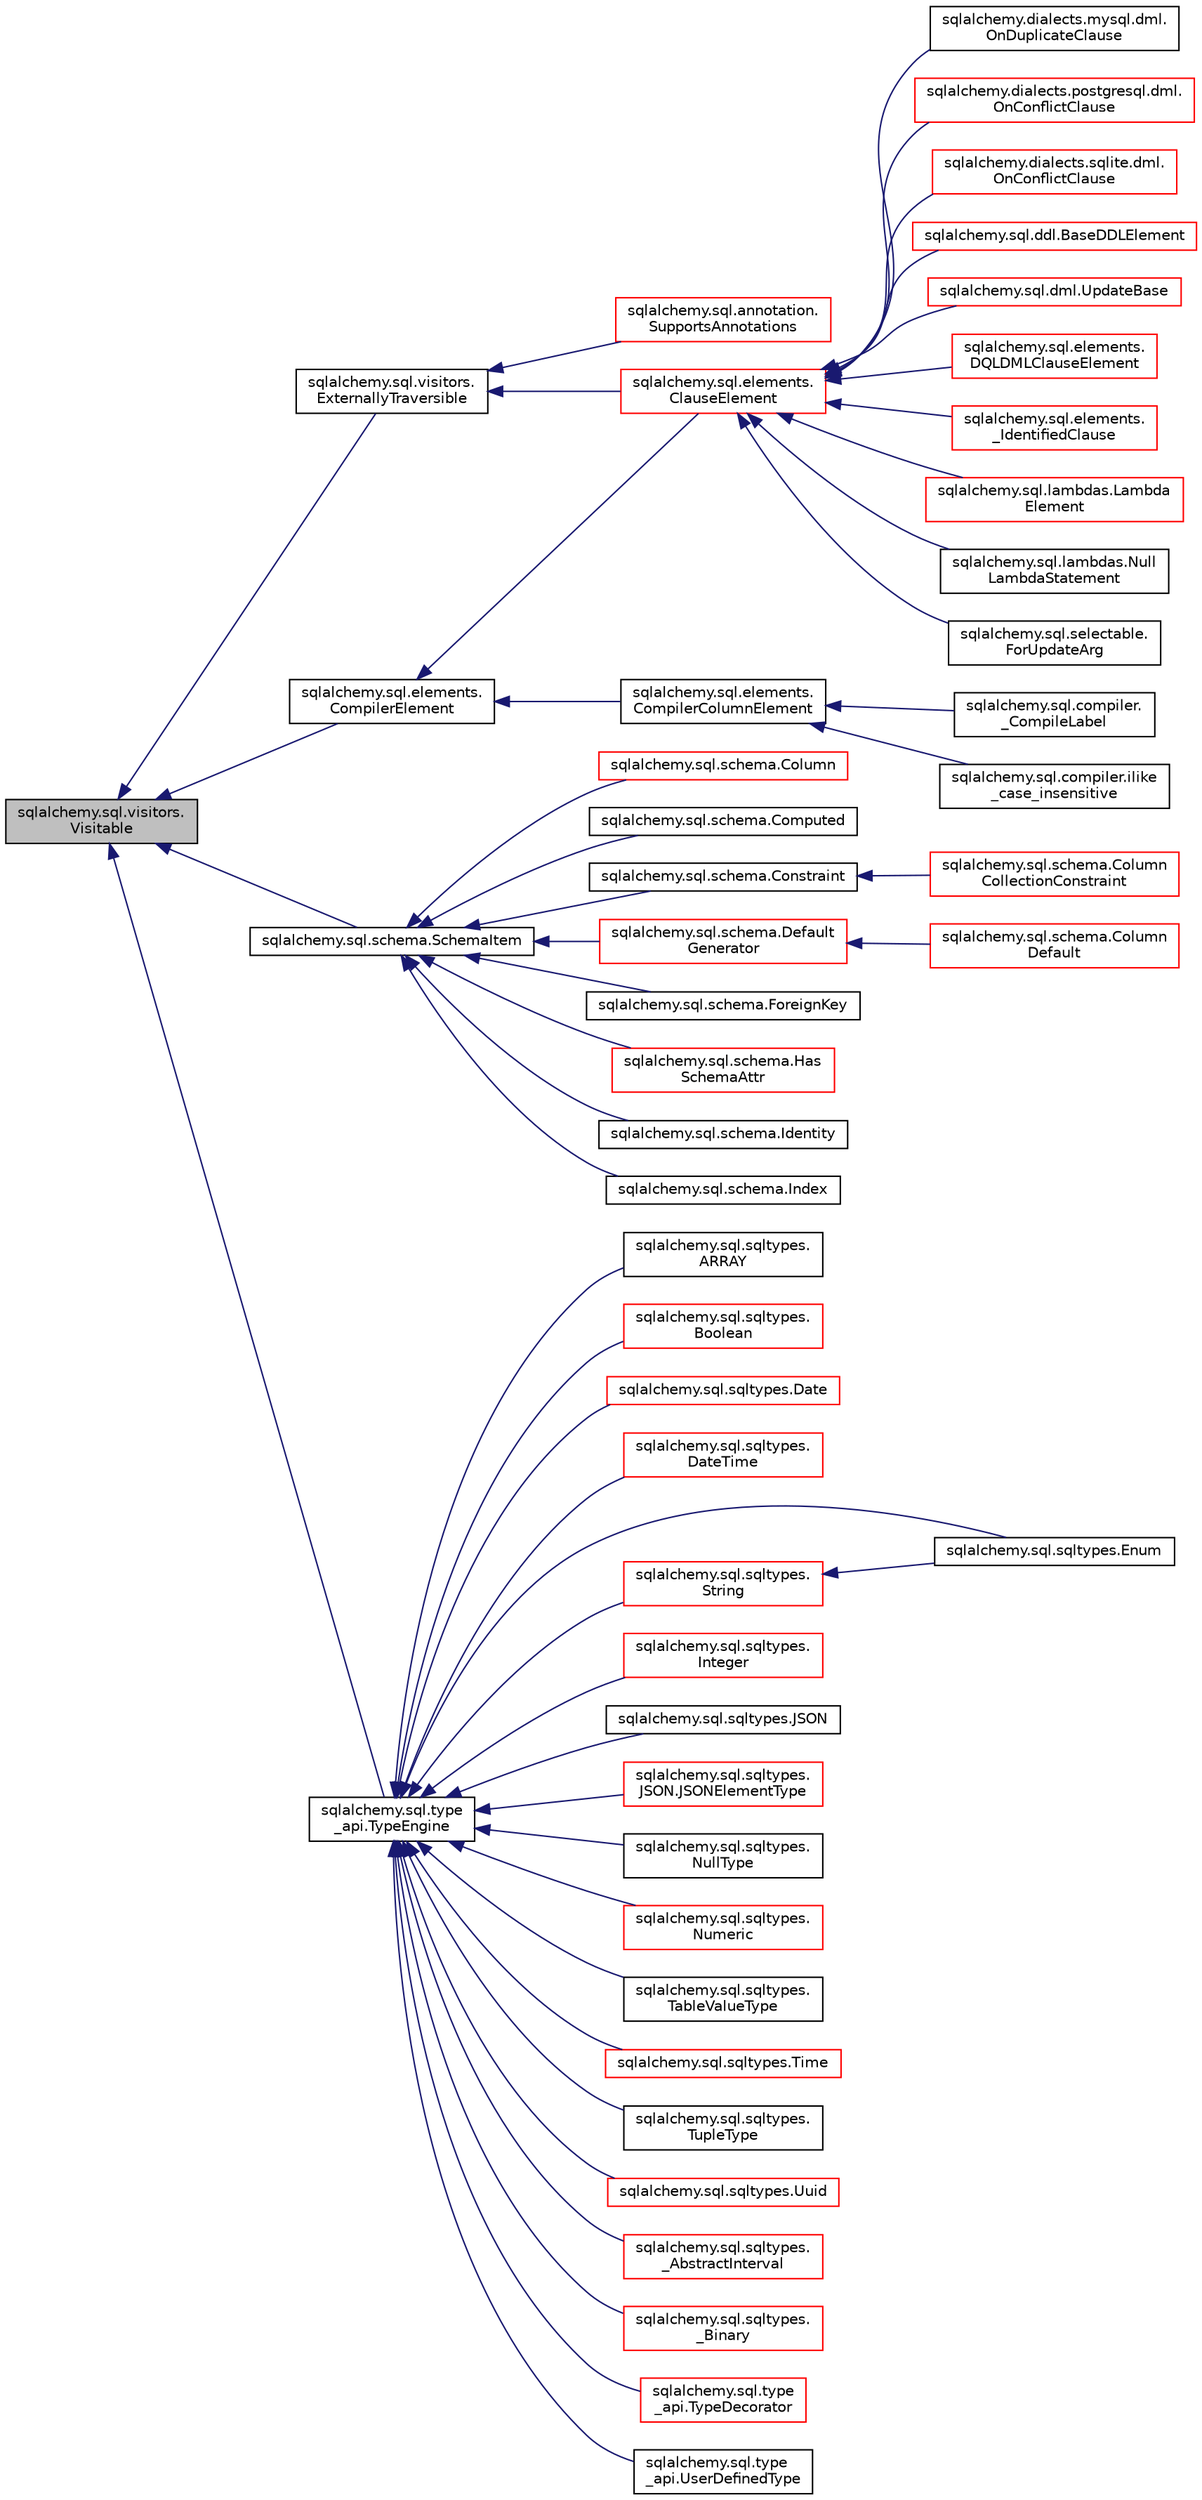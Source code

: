 digraph "sqlalchemy.sql.visitors.Visitable"
{
 // LATEX_PDF_SIZE
  edge [fontname="Helvetica",fontsize="10",labelfontname="Helvetica",labelfontsize="10"];
  node [fontname="Helvetica",fontsize="10",shape=record];
  rankdir="LR";
  Node1 [label="sqlalchemy.sql.visitors.\lVisitable",height=0.2,width=0.4,color="black", fillcolor="grey75", style="filled", fontcolor="black",tooltip=" "];
  Node1 -> Node2 [dir="back",color="midnightblue",fontsize="10",style="solid",fontname="Helvetica"];
  Node2 [label="sqlalchemy.sql.elements.\lCompilerElement",height=0.2,width=0.4,color="black", fillcolor="white", style="filled",URL="$classsqlalchemy_1_1sql_1_1elements_1_1CompilerElement.html",tooltip=" "];
  Node2 -> Node3 [dir="back",color="midnightblue",fontsize="10",style="solid",fontname="Helvetica"];
  Node3 [label="sqlalchemy.sql.elements.\lClauseElement",height=0.2,width=0.4,color="red", fillcolor="white", style="filled",URL="$classsqlalchemy_1_1sql_1_1elements_1_1ClauseElement.html",tooltip=" "];
  Node3 -> Node4 [dir="back",color="midnightblue",fontsize="10",style="solid",fontname="Helvetica"];
  Node4 [label="sqlalchemy.dialects.mysql.dml.\lOnDuplicateClause",height=0.2,width=0.4,color="black", fillcolor="white", style="filled",URL="$classsqlalchemy_1_1dialects_1_1mysql_1_1dml_1_1OnDuplicateClause.html",tooltip=" "];
  Node3 -> Node5 [dir="back",color="midnightblue",fontsize="10",style="solid",fontname="Helvetica"];
  Node5 [label="sqlalchemy.dialects.postgresql.dml.\lOnConflictClause",height=0.2,width=0.4,color="red", fillcolor="white", style="filled",URL="$classsqlalchemy_1_1dialects_1_1postgresql_1_1dml_1_1OnConflictClause.html",tooltip=" "];
  Node3 -> Node8 [dir="back",color="midnightblue",fontsize="10",style="solid",fontname="Helvetica"];
  Node8 [label="sqlalchemy.dialects.sqlite.dml.\lOnConflictClause",height=0.2,width=0.4,color="red", fillcolor="white", style="filled",URL="$classsqlalchemy_1_1dialects_1_1sqlite_1_1dml_1_1OnConflictClause.html",tooltip=" "];
  Node3 -> Node11 [dir="back",color="midnightblue",fontsize="10",style="solid",fontname="Helvetica"];
  Node11 [label="sqlalchemy.sql.ddl.BaseDDLElement",height=0.2,width=0.4,color="red", fillcolor="white", style="filled",URL="$classsqlalchemy_1_1sql_1_1ddl_1_1BaseDDLElement.html",tooltip=" "];
  Node3 -> Node40 [dir="back",color="midnightblue",fontsize="10",style="solid",fontname="Helvetica"];
  Node40 [label="sqlalchemy.sql.dml.UpdateBase",height=0.2,width=0.4,color="red", fillcolor="white", style="filled",URL="$classsqlalchemy_1_1sql_1_1dml_1_1UpdateBase.html",tooltip=" "];
  Node3 -> Node48 [dir="back",color="midnightblue",fontsize="10",style="solid",fontname="Helvetica"];
  Node48 [label="sqlalchemy.sql.elements.\lDQLDMLClauseElement",height=0.2,width=0.4,color="red", fillcolor="white", style="filled",URL="$classsqlalchemy_1_1sql_1_1elements_1_1DQLDMLClauseElement.html",tooltip=" "];
  Node3 -> Node162 [dir="back",color="midnightblue",fontsize="10",style="solid",fontname="Helvetica"];
  Node162 [label="sqlalchemy.sql.elements.\l_IdentifiedClause",height=0.2,width=0.4,color="red", fillcolor="white", style="filled",URL="$classsqlalchemy_1_1sql_1_1elements_1_1__IdentifiedClause.html",tooltip=" "];
  Node3 -> Node166 [dir="back",color="midnightblue",fontsize="10",style="solid",fontname="Helvetica"];
  Node166 [label="sqlalchemy.sql.lambdas.Lambda\lElement",height=0.2,width=0.4,color="red", fillcolor="white", style="filled",URL="$classsqlalchemy_1_1sql_1_1lambdas_1_1LambdaElement.html",tooltip=" "];
  Node3 -> Node170 [dir="back",color="midnightblue",fontsize="10",style="solid",fontname="Helvetica"];
  Node170 [label="sqlalchemy.sql.lambdas.Null\lLambdaStatement",height=0.2,width=0.4,color="black", fillcolor="white", style="filled",URL="$classsqlalchemy_1_1sql_1_1lambdas_1_1NullLambdaStatement.html",tooltip=" "];
  Node3 -> Node171 [dir="back",color="midnightblue",fontsize="10",style="solid",fontname="Helvetica"];
  Node171 [label="sqlalchemy.sql.selectable.\lForUpdateArg",height=0.2,width=0.4,color="black", fillcolor="white", style="filled",URL="$classsqlalchemy_1_1sql_1_1selectable_1_1ForUpdateArg.html",tooltip=" "];
  Node2 -> Node172 [dir="back",color="midnightblue",fontsize="10",style="solid",fontname="Helvetica"];
  Node172 [label="sqlalchemy.sql.elements.\lCompilerColumnElement",height=0.2,width=0.4,color="black", fillcolor="white", style="filled",URL="$classsqlalchemy_1_1sql_1_1elements_1_1CompilerColumnElement.html",tooltip=" "];
  Node172 -> Node173 [dir="back",color="midnightblue",fontsize="10",style="solid",fontname="Helvetica"];
  Node173 [label="sqlalchemy.sql.compiler.\l_CompileLabel",height=0.2,width=0.4,color="black", fillcolor="white", style="filled",URL="$classsqlalchemy_1_1sql_1_1compiler_1_1__CompileLabel.html",tooltip=" "];
  Node172 -> Node174 [dir="back",color="midnightblue",fontsize="10",style="solid",fontname="Helvetica"];
  Node174 [label="sqlalchemy.sql.compiler.ilike\l_case_insensitive",height=0.2,width=0.4,color="black", fillcolor="white", style="filled",URL="$classsqlalchemy_1_1sql_1_1compiler_1_1ilike__case__insensitive.html",tooltip=" "];
  Node1 -> Node175 [dir="back",color="midnightblue",fontsize="10",style="solid",fontname="Helvetica"];
  Node175 [label="sqlalchemy.sql.schema.SchemaItem",height=0.2,width=0.4,color="black", fillcolor="white", style="filled",URL="$classsqlalchemy_1_1sql_1_1schema_1_1SchemaItem.html",tooltip=" "];
  Node175 -> Node65 [dir="back",color="midnightblue",fontsize="10",style="solid",fontname="Helvetica"];
  Node65 [label="sqlalchemy.sql.schema.Column",height=0.2,width=0.4,color="red", fillcolor="white", style="filled",URL="$classsqlalchemy_1_1sql_1_1schema_1_1Column.html",tooltip=" "];
  Node175 -> Node176 [dir="back",color="midnightblue",fontsize="10",style="solid",fontname="Helvetica"];
  Node176 [label="sqlalchemy.sql.schema.Computed",height=0.2,width=0.4,color="black", fillcolor="white", style="filled",URL="$classsqlalchemy_1_1sql_1_1schema_1_1Computed.html",tooltip=" "];
  Node175 -> Node177 [dir="back",color="midnightblue",fontsize="10",style="solid",fontname="Helvetica"];
  Node177 [label="sqlalchemy.sql.schema.Constraint",height=0.2,width=0.4,color="black", fillcolor="white", style="filled",URL="$classsqlalchemy_1_1sql_1_1schema_1_1Constraint.html",tooltip=" "];
  Node177 -> Node178 [dir="back",color="midnightblue",fontsize="10",style="solid",fontname="Helvetica"];
  Node178 [label="sqlalchemy.sql.schema.Column\lCollectionConstraint",height=0.2,width=0.4,color="red", fillcolor="white", style="filled",URL="$classsqlalchemy_1_1sql_1_1schema_1_1ColumnCollectionConstraint.html",tooltip=" "];
  Node175 -> Node184 [dir="back",color="midnightblue",fontsize="10",style="solid",fontname="Helvetica"];
  Node184 [label="sqlalchemy.sql.schema.Default\lGenerator",height=0.2,width=0.4,color="red", fillcolor="white", style="filled",URL="$classsqlalchemy_1_1sql_1_1schema_1_1DefaultGenerator.html",tooltip=" "];
  Node184 -> Node185 [dir="back",color="midnightblue",fontsize="10",style="solid",fontname="Helvetica"];
  Node185 [label="sqlalchemy.sql.schema.Column\lDefault",height=0.2,width=0.4,color="red", fillcolor="white", style="filled",URL="$classsqlalchemy_1_1sql_1_1schema_1_1ColumnDefault.html",tooltip=" "];
  Node175 -> Node191 [dir="back",color="midnightblue",fontsize="10",style="solid",fontname="Helvetica"];
  Node191 [label="sqlalchemy.sql.schema.ForeignKey",height=0.2,width=0.4,color="black", fillcolor="white", style="filled",URL="$classsqlalchemy_1_1sql_1_1schema_1_1ForeignKey.html",tooltip=" "];
  Node175 -> Node192 [dir="back",color="midnightblue",fontsize="10",style="solid",fontname="Helvetica"];
  Node192 [label="sqlalchemy.sql.schema.Has\lSchemaAttr",height=0.2,width=0.4,color="red", fillcolor="white", style="filled",URL="$classsqlalchemy_1_1sql_1_1schema_1_1HasSchemaAttr.html",tooltip=" "];
  Node175 -> Node194 [dir="back",color="midnightblue",fontsize="10",style="solid",fontname="Helvetica"];
  Node194 [label="sqlalchemy.sql.schema.Identity",height=0.2,width=0.4,color="black", fillcolor="white", style="filled",URL="$classsqlalchemy_1_1sql_1_1schema_1_1Identity.html",tooltip=" "];
  Node175 -> Node195 [dir="back",color="midnightblue",fontsize="10",style="solid",fontname="Helvetica"];
  Node195 [label="sqlalchemy.sql.schema.Index",height=0.2,width=0.4,color="black", fillcolor="white", style="filled",URL="$classsqlalchemy_1_1sql_1_1schema_1_1Index.html",tooltip=" "];
  Node1 -> Node196 [dir="back",color="midnightblue",fontsize="10",style="solid",fontname="Helvetica"];
  Node196 [label="sqlalchemy.sql.type\l_api.TypeEngine",height=0.2,width=0.4,color="black", fillcolor="white", style="filled",URL="$classsqlalchemy_1_1sql_1_1type__api_1_1TypeEngine.html",tooltip=" "];
  Node196 -> Node197 [dir="back",color="midnightblue",fontsize="10",style="solid",fontname="Helvetica"];
  Node197 [label="sqlalchemy.sql.sqltypes.\lARRAY",height=0.2,width=0.4,color="black", fillcolor="white", style="filled",URL="$classsqlalchemy_1_1sql_1_1sqltypes_1_1ARRAY.html",tooltip=" "];
  Node196 -> Node198 [dir="back",color="midnightblue",fontsize="10",style="solid",fontname="Helvetica"];
  Node198 [label="sqlalchemy.sql.sqltypes.\lBoolean",height=0.2,width=0.4,color="red", fillcolor="white", style="filled",URL="$classsqlalchemy_1_1sql_1_1sqltypes_1_1Boolean.html",tooltip=" "];
  Node196 -> Node201 [dir="back",color="midnightblue",fontsize="10",style="solid",fontname="Helvetica"];
  Node201 [label="sqlalchemy.sql.sqltypes.Date",height=0.2,width=0.4,color="red", fillcolor="white", style="filled",URL="$classsqlalchemy_1_1sql_1_1sqltypes_1_1Date.html",tooltip=" "];
  Node196 -> Node203 [dir="back",color="midnightblue",fontsize="10",style="solid",fontname="Helvetica"];
  Node203 [label="sqlalchemy.sql.sqltypes.\lDateTime",height=0.2,width=0.4,color="red", fillcolor="white", style="filled",URL="$classsqlalchemy_1_1sql_1_1sqltypes_1_1DateTime.html",tooltip=" "];
  Node196 -> Node206 [dir="back",color="midnightblue",fontsize="10",style="solid",fontname="Helvetica"];
  Node206 [label="sqlalchemy.sql.sqltypes.Enum",height=0.2,width=0.4,color="black", fillcolor="white", style="filled",URL="$classsqlalchemy_1_1sql_1_1sqltypes_1_1Enum.html",tooltip=" "];
  Node196 -> Node207 [dir="back",color="midnightblue",fontsize="10",style="solid",fontname="Helvetica"];
  Node207 [label="sqlalchemy.sql.sqltypes.\lInteger",height=0.2,width=0.4,color="red", fillcolor="white", style="filled",URL="$classsqlalchemy_1_1sql_1_1sqltypes_1_1Integer.html",tooltip=" "];
  Node196 -> Node213 [dir="back",color="midnightblue",fontsize="10",style="solid",fontname="Helvetica"];
  Node213 [label="sqlalchemy.sql.sqltypes.JSON",height=0.2,width=0.4,color="black", fillcolor="white", style="filled",URL="$classsqlalchemy_1_1sql_1_1sqltypes_1_1JSON.html",tooltip=" "];
  Node196 -> Node214 [dir="back",color="midnightblue",fontsize="10",style="solid",fontname="Helvetica"];
  Node214 [label="sqlalchemy.sql.sqltypes.\lJSON.JSONElementType",height=0.2,width=0.4,color="red", fillcolor="white", style="filled",URL="$classsqlalchemy_1_1sql_1_1sqltypes_1_1JSON_1_1JSONElementType.html",tooltip=" "];
  Node196 -> Node219 [dir="back",color="midnightblue",fontsize="10",style="solid",fontname="Helvetica"];
  Node219 [label="sqlalchemy.sql.sqltypes.\lNullType",height=0.2,width=0.4,color="black", fillcolor="white", style="filled",URL="$classsqlalchemy_1_1sql_1_1sqltypes_1_1NullType.html",tooltip=" "];
  Node196 -> Node220 [dir="back",color="midnightblue",fontsize="10",style="solid",fontname="Helvetica"];
  Node220 [label="sqlalchemy.sql.sqltypes.\lNumeric",height=0.2,width=0.4,color="red", fillcolor="white", style="filled",URL="$classsqlalchemy_1_1sql_1_1sqltypes_1_1Numeric.html",tooltip=" "];
  Node196 -> Node229 [dir="back",color="midnightblue",fontsize="10",style="solid",fontname="Helvetica"];
  Node229 [label="sqlalchemy.sql.sqltypes.\lString",height=0.2,width=0.4,color="red", fillcolor="white", style="filled",URL="$classsqlalchemy_1_1sql_1_1sqltypes_1_1String.html",tooltip=" "];
  Node229 -> Node206 [dir="back",color="midnightblue",fontsize="10",style="solid",fontname="Helvetica"];
  Node196 -> Node239 [dir="back",color="midnightblue",fontsize="10",style="solid",fontname="Helvetica"];
  Node239 [label="sqlalchemy.sql.sqltypes.\lTableValueType",height=0.2,width=0.4,color="black", fillcolor="white", style="filled",URL="$classsqlalchemy_1_1sql_1_1sqltypes_1_1TableValueType.html",tooltip=" "];
  Node196 -> Node240 [dir="back",color="midnightblue",fontsize="10",style="solid",fontname="Helvetica"];
  Node240 [label="sqlalchemy.sql.sqltypes.Time",height=0.2,width=0.4,color="red", fillcolor="white", style="filled",URL="$classsqlalchemy_1_1sql_1_1sqltypes_1_1Time.html",tooltip=" "];
  Node196 -> Node242 [dir="back",color="midnightblue",fontsize="10",style="solid",fontname="Helvetica"];
  Node242 [label="sqlalchemy.sql.sqltypes.\lTupleType",height=0.2,width=0.4,color="black", fillcolor="white", style="filled",URL="$classsqlalchemy_1_1sql_1_1sqltypes_1_1TupleType.html",tooltip=" "];
  Node196 -> Node243 [dir="back",color="midnightblue",fontsize="10",style="solid",fontname="Helvetica"];
  Node243 [label="sqlalchemy.sql.sqltypes.Uuid",height=0.2,width=0.4,color="red", fillcolor="white", style="filled",URL="$classsqlalchemy_1_1sql_1_1sqltypes_1_1Uuid.html",tooltip=" "];
  Node196 -> Node245 [dir="back",color="midnightblue",fontsize="10",style="solid",fontname="Helvetica"];
  Node245 [label="sqlalchemy.sql.sqltypes.\l_AbstractInterval",height=0.2,width=0.4,color="red", fillcolor="white", style="filled",URL="$classsqlalchemy_1_1sql_1_1sqltypes_1_1__AbstractInterval.html",tooltip=" "];
  Node196 -> Node247 [dir="back",color="midnightblue",fontsize="10",style="solid",fontname="Helvetica"];
  Node247 [label="sqlalchemy.sql.sqltypes.\l_Binary",height=0.2,width=0.4,color="red", fillcolor="white", style="filled",URL="$classsqlalchemy_1_1sql_1_1sqltypes_1_1__Binary.html",tooltip=" "];
  Node196 -> Node252 [dir="back",color="midnightblue",fontsize="10",style="solid",fontname="Helvetica"];
  Node252 [label="sqlalchemy.sql.type\l_api.TypeDecorator",height=0.2,width=0.4,color="red", fillcolor="white", style="filled",URL="$classsqlalchemy_1_1sql_1_1type__api_1_1TypeDecorator.html",tooltip=" "];
  Node196 -> Node255 [dir="back",color="midnightblue",fontsize="10",style="solid",fontname="Helvetica"];
  Node255 [label="sqlalchemy.sql.type\l_api.UserDefinedType",height=0.2,width=0.4,color="black", fillcolor="white", style="filled",URL="$classsqlalchemy_1_1sql_1_1type__api_1_1UserDefinedType.html",tooltip=" "];
  Node1 -> Node256 [dir="back",color="midnightblue",fontsize="10",style="solid",fontname="Helvetica"];
  Node256 [label="sqlalchemy.sql.visitors.\lExternallyTraversible",height=0.2,width=0.4,color="black", fillcolor="white", style="filled",URL="$classsqlalchemy_1_1sql_1_1visitors_1_1ExternallyTraversible.html",tooltip=" "];
  Node256 -> Node257 [dir="back",color="midnightblue",fontsize="10",style="solid",fontname="Helvetica"];
  Node257 [label="sqlalchemy.sql.annotation.\lSupportsAnnotations",height=0.2,width=0.4,color="red", fillcolor="white", style="filled",URL="$classsqlalchemy_1_1sql_1_1annotation_1_1SupportsAnnotations.html",tooltip=" "];
  Node256 -> Node3 [dir="back",color="midnightblue",fontsize="10",style="solid",fontname="Helvetica"];
}
